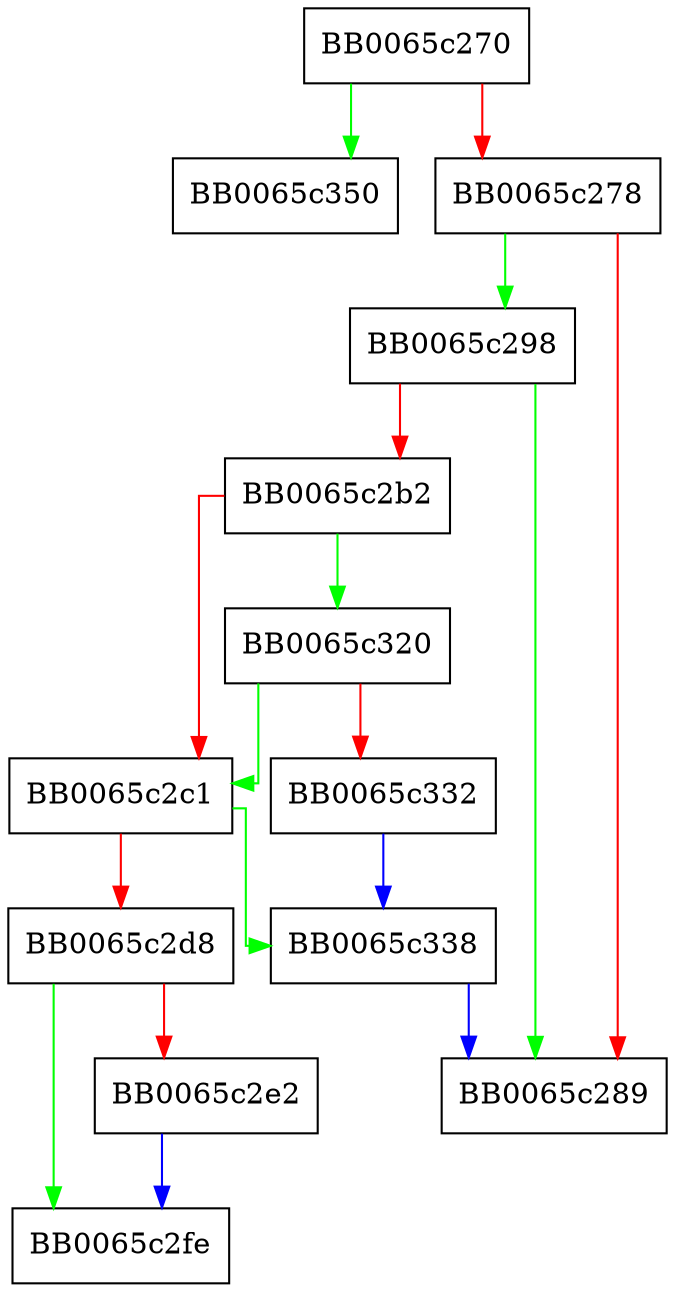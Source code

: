 digraph make_addressPrefix {
  node [shape="box"];
  graph [splines=ortho];
  BB0065c270 -> BB0065c350 [color="green"];
  BB0065c270 -> BB0065c278 [color="red"];
  BB0065c278 -> BB0065c298 [color="green"];
  BB0065c278 -> BB0065c289 [color="red"];
  BB0065c298 -> BB0065c289 [color="green"];
  BB0065c298 -> BB0065c2b2 [color="red"];
  BB0065c2b2 -> BB0065c320 [color="green"];
  BB0065c2b2 -> BB0065c2c1 [color="red"];
  BB0065c2c1 -> BB0065c338 [color="green"];
  BB0065c2c1 -> BB0065c2d8 [color="red"];
  BB0065c2d8 -> BB0065c2fe [color="green"];
  BB0065c2d8 -> BB0065c2e2 [color="red"];
  BB0065c2e2 -> BB0065c2fe [color="blue"];
  BB0065c320 -> BB0065c2c1 [color="green"];
  BB0065c320 -> BB0065c332 [color="red"];
  BB0065c332 -> BB0065c338 [color="blue"];
  BB0065c338 -> BB0065c289 [color="blue"];
}